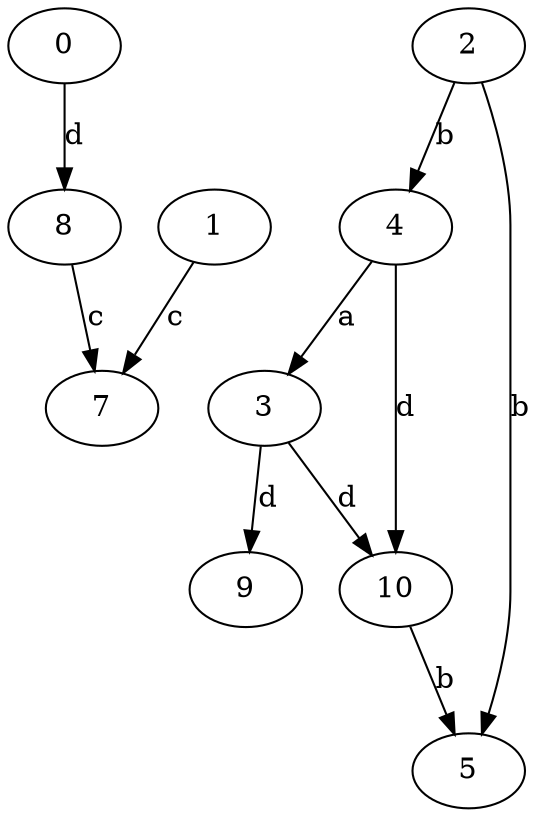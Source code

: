 strict digraph  {
0;
2;
3;
4;
5;
7;
8;
9;
1;
10;
0 -> 8  [label=d];
2 -> 4  [label=b];
2 -> 5  [label=b];
3 -> 9  [label=d];
3 -> 10  [label=d];
4 -> 3  [label=a];
4 -> 10  [label=d];
8 -> 7  [label=c];
1 -> 7  [label=c];
10 -> 5  [label=b];
}

